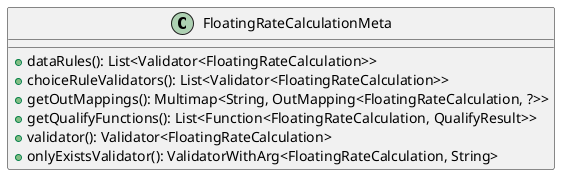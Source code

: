 @startuml

    class FloatingRateCalculationMeta [[FloatingRateCalculationMeta.html]] {
        +dataRules(): List<Validator<FloatingRateCalculation>>
        +choiceRuleValidators(): List<Validator<FloatingRateCalculation>>
        +getOutMappings(): Multimap<String, OutMapping<FloatingRateCalculation, ?>>
        +getQualifyFunctions(): List<Function<FloatingRateCalculation, QualifyResult>>
        +validator(): Validator<FloatingRateCalculation>
        +onlyExistsValidator(): ValidatorWithArg<FloatingRateCalculation, String>
    }

@enduml
